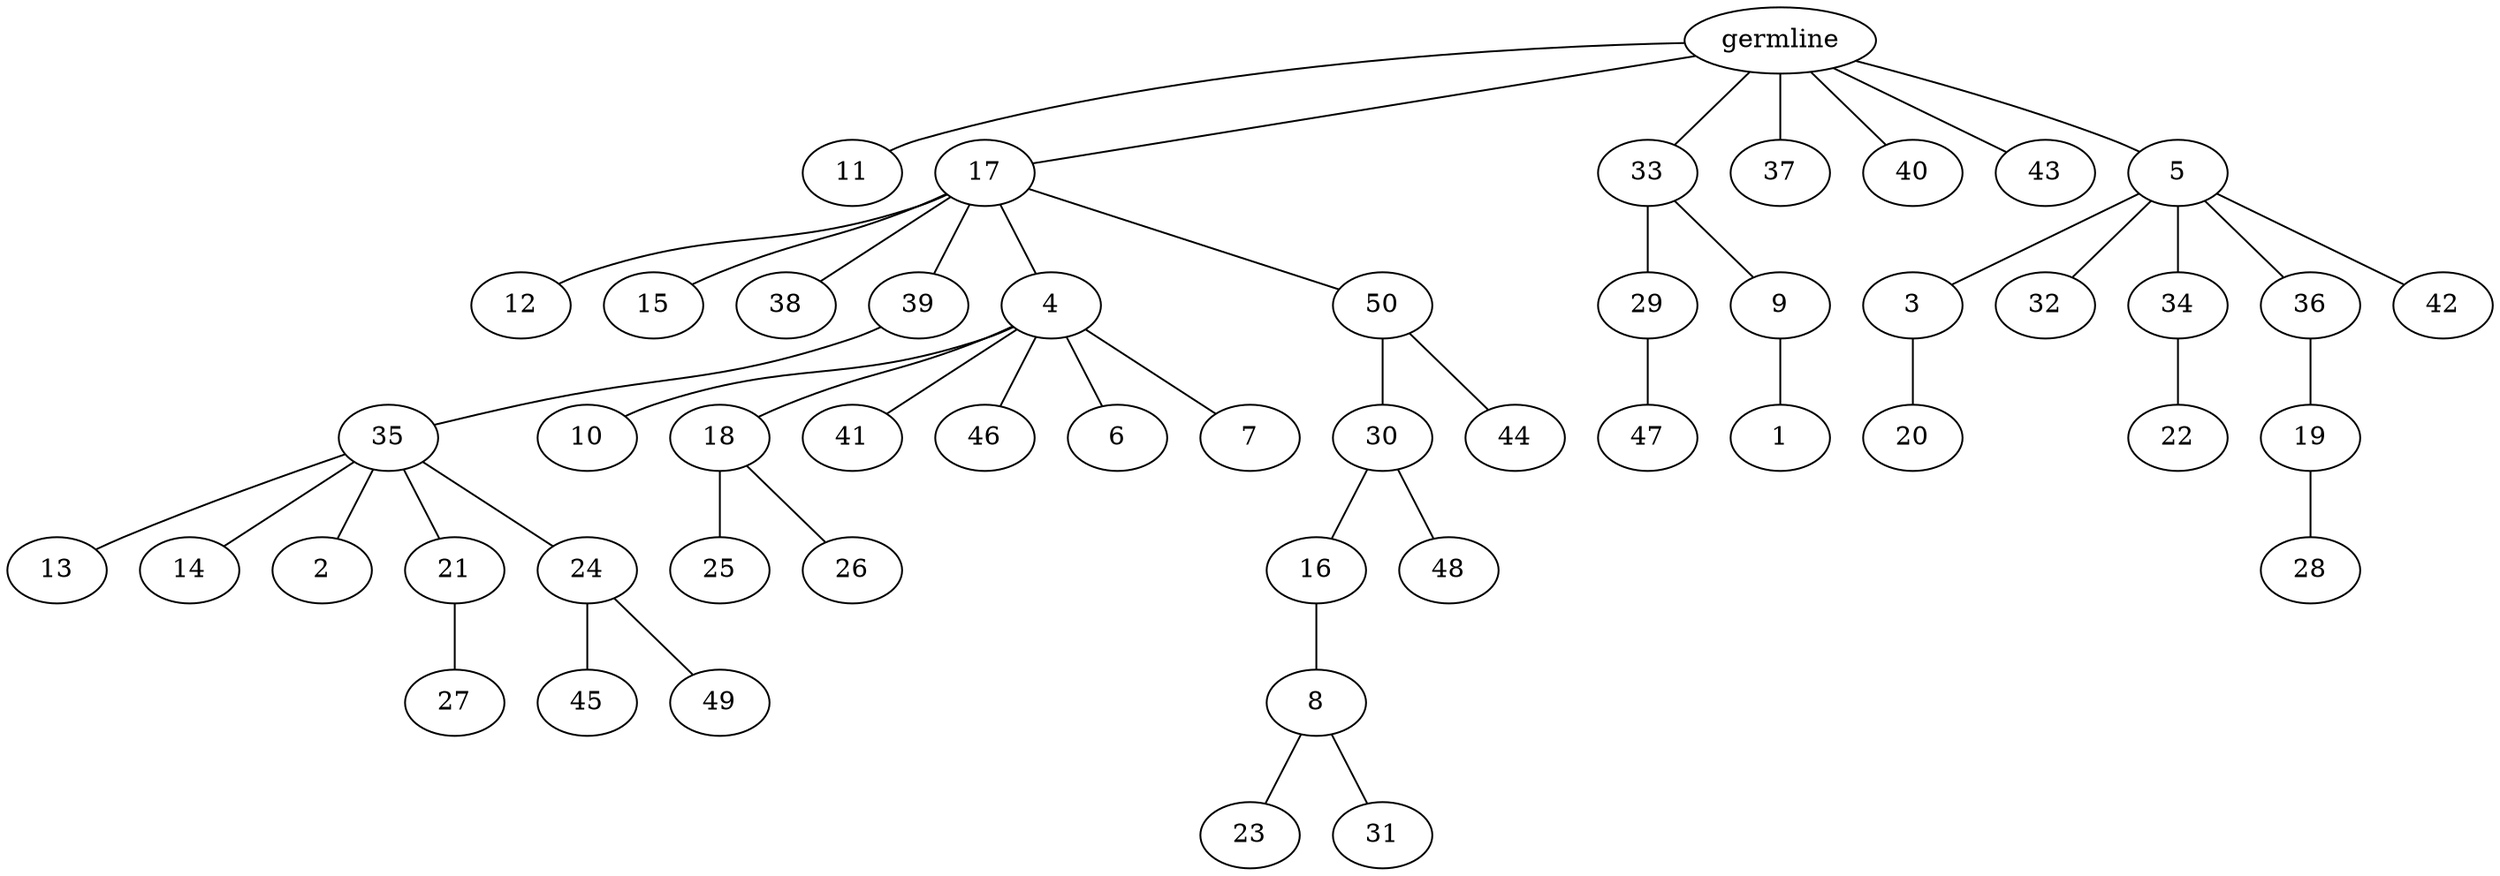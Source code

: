 graph tree {
    "139816577952208" [label="germline"];
    "139816570897456" [label="11"];
    "139816570899568" [label="17"];
    "139816570898896" [label="12"];
    "139816570899520" [label="15"];
    "139816570900240" [label="38"];
    "139816570879232" [label="39"];
    "139816570878944" [label="35"];
    "139816570878656" [label="13"];
    "139816570879712" [label="14"];
    "139816570879952" [label="2"];
    "139816570878800" [label="21"];
    "139816570879088" [label="27"];
    "139816570878224" [label="24"];
    "139816570876592" [label="45"];
    "139816578039568" [label="49"];
    "139816570878176" [label="4"];
    "139816570877696" [label="10"];
    "139816570877552" [label="18"];
    "139816570876064" [label="25"];
    "139816570878416" [label="26"];
    "139816570877264" [label="41"];
    "139816570878368" [label="46"];
    "139816570876160" [label="6"];
    "139816570878896" [label="7"];
    "139816570877600" [label="50"];
    "139816570879040" [label="30"];
    "139816570877792" [label="16"];
    "139816570876544" [label="8"];
    "139816570877936" [label="23"];
    "139816570786432" [label="31"];
    "139816570876352" [label="48"];
    "139816570876928" [label="44"];
    "139816570900384" [label="33"];
    "139816570877120" [label="29"];
    "139816570786000" [label="47"];
    "139816570879856" [label="9"];
    "139816570786336" [label="1"];
    "139816570879616" [label="37"];
    "139816570787152" [label="40"];
    "139816570786720" [label="43"];
    "139816570786624" [label="5"];
    "139816570787056" [label="3"];
    "139816570787296" [label="20"];
    "139816570788016" [label="32"];
    "139816570786768" [label="34"];
    "139816570786480" [label="22"];
    "139816570788448" [label="36"];
    "139816570787680" [label="19"];
    "139816570788352" [label="28"];
    "139816570788640" [label="42"];
    "139816577952208" -- "139816570897456";
    "139816577952208" -- "139816570899568";
    "139816577952208" -- "139816570900384";
    "139816577952208" -- "139816570879616";
    "139816577952208" -- "139816570787152";
    "139816577952208" -- "139816570786720";
    "139816577952208" -- "139816570786624";
    "139816570899568" -- "139816570898896";
    "139816570899568" -- "139816570899520";
    "139816570899568" -- "139816570900240";
    "139816570899568" -- "139816570879232";
    "139816570899568" -- "139816570878176";
    "139816570899568" -- "139816570877600";
    "139816570879232" -- "139816570878944";
    "139816570878944" -- "139816570878656";
    "139816570878944" -- "139816570879712";
    "139816570878944" -- "139816570879952";
    "139816570878944" -- "139816570878800";
    "139816570878944" -- "139816570878224";
    "139816570878800" -- "139816570879088";
    "139816570878224" -- "139816570876592";
    "139816570878224" -- "139816578039568";
    "139816570878176" -- "139816570877696";
    "139816570878176" -- "139816570877552";
    "139816570878176" -- "139816570877264";
    "139816570878176" -- "139816570878368";
    "139816570878176" -- "139816570876160";
    "139816570878176" -- "139816570878896";
    "139816570877552" -- "139816570876064";
    "139816570877552" -- "139816570878416";
    "139816570877600" -- "139816570879040";
    "139816570877600" -- "139816570876928";
    "139816570879040" -- "139816570877792";
    "139816570879040" -- "139816570876352";
    "139816570877792" -- "139816570876544";
    "139816570876544" -- "139816570877936";
    "139816570876544" -- "139816570786432";
    "139816570900384" -- "139816570877120";
    "139816570900384" -- "139816570879856";
    "139816570877120" -- "139816570786000";
    "139816570879856" -- "139816570786336";
    "139816570786624" -- "139816570787056";
    "139816570786624" -- "139816570788016";
    "139816570786624" -- "139816570786768";
    "139816570786624" -- "139816570788448";
    "139816570786624" -- "139816570788640";
    "139816570787056" -- "139816570787296";
    "139816570786768" -- "139816570786480";
    "139816570788448" -- "139816570787680";
    "139816570787680" -- "139816570788352";
}
